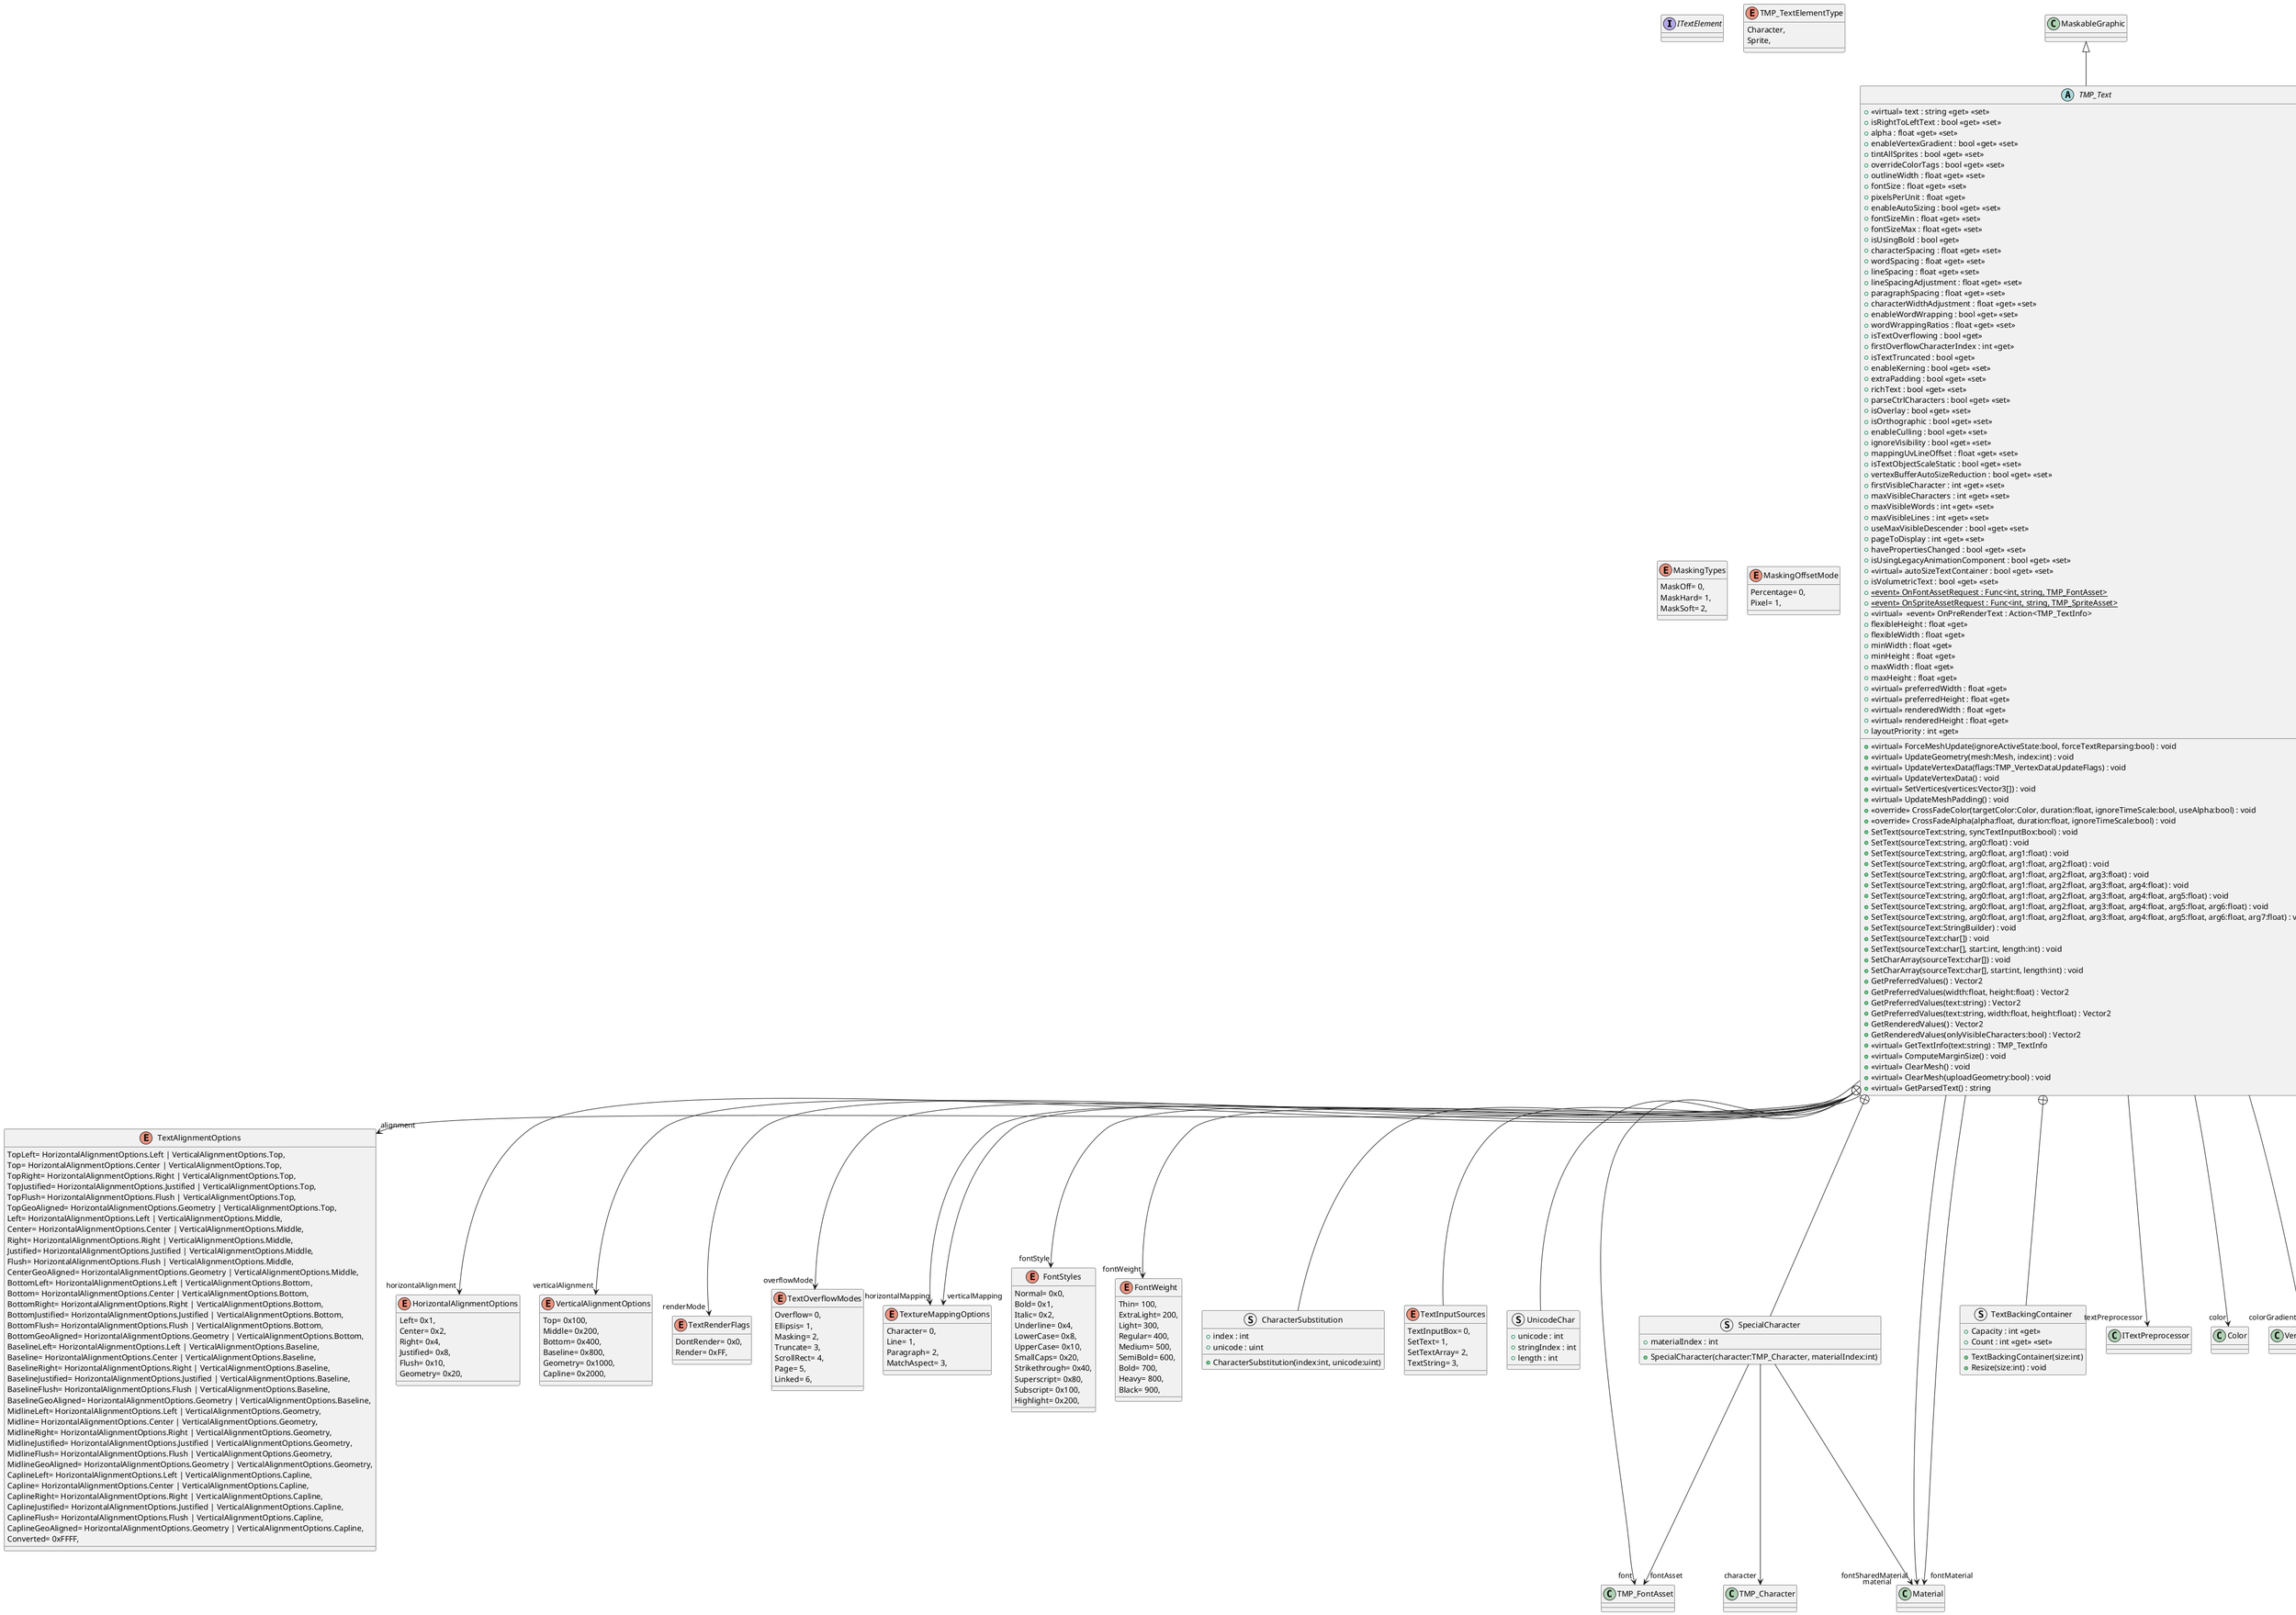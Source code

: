 @startuml
interface ITextElement {
}
enum TextAlignmentOptions {
    TopLeft= HorizontalAlignmentOptions.Left | VerticalAlignmentOptions.Top,
    Top= HorizontalAlignmentOptions.Center | VerticalAlignmentOptions.Top,
    TopRight= HorizontalAlignmentOptions.Right | VerticalAlignmentOptions.Top,
    TopJustified= HorizontalAlignmentOptions.Justified | VerticalAlignmentOptions.Top,
    TopFlush= HorizontalAlignmentOptions.Flush | VerticalAlignmentOptions.Top,
    TopGeoAligned= HorizontalAlignmentOptions.Geometry | VerticalAlignmentOptions.Top,
    Left= HorizontalAlignmentOptions.Left | VerticalAlignmentOptions.Middle,
    Center= HorizontalAlignmentOptions.Center | VerticalAlignmentOptions.Middle,
    Right= HorizontalAlignmentOptions.Right | VerticalAlignmentOptions.Middle,
    Justified= HorizontalAlignmentOptions.Justified | VerticalAlignmentOptions.Middle,
    Flush= HorizontalAlignmentOptions.Flush | VerticalAlignmentOptions.Middle,
    CenterGeoAligned= HorizontalAlignmentOptions.Geometry | VerticalAlignmentOptions.Middle,
    BottomLeft= HorizontalAlignmentOptions.Left | VerticalAlignmentOptions.Bottom,
    Bottom= HorizontalAlignmentOptions.Center | VerticalAlignmentOptions.Bottom,
    BottomRight= HorizontalAlignmentOptions.Right | VerticalAlignmentOptions.Bottom,
    BottomJustified= HorizontalAlignmentOptions.Justified | VerticalAlignmentOptions.Bottom,
    BottomFlush= HorizontalAlignmentOptions.Flush | VerticalAlignmentOptions.Bottom,
    BottomGeoAligned= HorizontalAlignmentOptions.Geometry | VerticalAlignmentOptions.Bottom,
    BaselineLeft= HorizontalAlignmentOptions.Left | VerticalAlignmentOptions.Baseline,
    Baseline= HorizontalAlignmentOptions.Center | VerticalAlignmentOptions.Baseline,
    BaselineRight= HorizontalAlignmentOptions.Right | VerticalAlignmentOptions.Baseline,
    BaselineJustified= HorizontalAlignmentOptions.Justified | VerticalAlignmentOptions.Baseline,
    BaselineFlush= HorizontalAlignmentOptions.Flush | VerticalAlignmentOptions.Baseline,
    BaselineGeoAligned= HorizontalAlignmentOptions.Geometry | VerticalAlignmentOptions.Baseline,
    MidlineLeft= HorizontalAlignmentOptions.Left | VerticalAlignmentOptions.Geometry,
    Midline= HorizontalAlignmentOptions.Center | VerticalAlignmentOptions.Geometry,
    MidlineRight= HorizontalAlignmentOptions.Right | VerticalAlignmentOptions.Geometry,
    MidlineJustified= HorizontalAlignmentOptions.Justified | VerticalAlignmentOptions.Geometry,
    MidlineFlush= HorizontalAlignmentOptions.Flush | VerticalAlignmentOptions.Geometry,
    MidlineGeoAligned= HorizontalAlignmentOptions.Geometry | VerticalAlignmentOptions.Geometry,
    CaplineLeft= HorizontalAlignmentOptions.Left | VerticalAlignmentOptions.Capline,
    Capline= HorizontalAlignmentOptions.Center | VerticalAlignmentOptions.Capline,
    CaplineRight= HorizontalAlignmentOptions.Right | VerticalAlignmentOptions.Capline,
    CaplineJustified= HorizontalAlignmentOptions.Justified | VerticalAlignmentOptions.Capline,
    CaplineFlush= HorizontalAlignmentOptions.Flush | VerticalAlignmentOptions.Capline,
    CaplineGeoAligned= HorizontalAlignmentOptions.Geometry | VerticalAlignmentOptions.Capline,
    Converted= 0xFFFF,
}
enum HorizontalAlignmentOptions {
    Left= 0x1,
    Center= 0x2,
    Right= 0x4,
    Justified= 0x8,
    Flush= 0x10,
    Geometry= 0x20,
}
enum VerticalAlignmentOptions {
    Top= 0x100,
    Middle= 0x200,
    Bottom= 0x400,
    Baseline= 0x800,
    Geometry= 0x1000,
    Capline= 0x2000,
}
enum TextRenderFlags {
    DontRender= 0x0,
    Render= 0xFF,
}
enum TMP_TextElementType {
    Character,
    Sprite,
}
enum MaskingTypes {
    MaskOff= 0,
    MaskHard= 1,
    MaskSoft= 2,
}
enum TextOverflowModes {
    Overflow= 0,
    Ellipsis= 1,
    Masking= 2,
    Truncate= 3,
    ScrollRect= 4,
    Page= 5,
    Linked= 6,
}
enum MaskingOffsetMode {
    Percentage= 0,
    Pixel= 1,
}
enum TextureMappingOptions {
    Character= 0,
    Line= 1,
    Paragraph= 2,
    MatchAspect= 3,
}
enum FontStyles {
    Normal= 0x0,
    Bold= 0x1,
    Italic= 0x2,
    Underline= 0x4,
    LowerCase= 0x8,
    UpperCase= 0x10,
    SmallCaps= 0x20,
    Strikethrough= 0x40,
    Superscript= 0x80,
    Subscript= 0x100,
    Highlight= 0x200,
}
enum FontWeight {
    Thin= 100,
    ExtraLight= 200,
    Light= 300,
    Regular= 400,
    Medium= 500,
    SemiBold= 600,
    Bold= 700,
    Heavy= 800,
    Black= 900,
}
abstract class TMP_Text {
    + <<virtual>> text : string <<get>> <<set>>
    + isRightToLeftText : bool <<get>> <<set>>
    + alpha : float <<get>> <<set>>
    + enableVertexGradient : bool <<get>> <<set>>
    + tintAllSprites : bool <<get>> <<set>>
    + overrideColorTags : bool <<get>> <<set>>
    + outlineWidth : float <<get>> <<set>>
    + fontSize : float <<get>> <<set>>
    + pixelsPerUnit : float <<get>>
    + enableAutoSizing : bool <<get>> <<set>>
    + fontSizeMin : float <<get>> <<set>>
    + fontSizeMax : float <<get>> <<set>>
    + isUsingBold : bool <<get>>
    + characterSpacing : float <<get>> <<set>>
    + wordSpacing : float <<get>> <<set>>
    + lineSpacing : float <<get>> <<set>>
    + lineSpacingAdjustment : float <<get>> <<set>>
    + paragraphSpacing : float <<get>> <<set>>
    + characterWidthAdjustment : float <<get>> <<set>>
    + enableWordWrapping : bool <<get>> <<set>>
    + wordWrappingRatios : float <<get>> <<set>>
    + isTextOverflowing : bool <<get>>
    + firstOverflowCharacterIndex : int <<get>>
    + isTextTruncated : bool <<get>>
    + enableKerning : bool <<get>> <<set>>
    + extraPadding : bool <<get>> <<set>>
    + richText : bool <<get>> <<set>>
    + parseCtrlCharacters : bool <<get>> <<set>>
    + isOverlay : bool <<get>> <<set>>
    + isOrthographic : bool <<get>> <<set>>
    + enableCulling : bool <<get>> <<set>>
    + ignoreVisibility : bool <<get>> <<set>>
    + mappingUvLineOffset : float <<get>> <<set>>
    + isTextObjectScaleStatic : bool <<get>> <<set>>
    + vertexBufferAutoSizeReduction : bool <<get>> <<set>>
    + firstVisibleCharacter : int <<get>> <<set>>
    + maxVisibleCharacters : int <<get>> <<set>>
    + maxVisibleWords : int <<get>> <<set>>
    + maxVisibleLines : int <<get>> <<set>>
    + useMaxVisibleDescender : bool <<get>> <<set>>
    + pageToDisplay : int <<get>> <<set>>
    + havePropertiesChanged : bool <<get>> <<set>>
    + isUsingLegacyAnimationComponent : bool <<get>> <<set>>
    + <<virtual>> autoSizeTextContainer : bool <<get>> <<set>>
    + isVolumetricText : bool <<get>> <<set>>
    + {static}  <<event>> OnFontAssetRequest : Func<int, string, TMP_FontAsset> 
    + {static}  <<event>> OnSpriteAssetRequest : Func<int, string, TMP_SpriteAsset> 
    + <<virtual>>  <<event>> OnPreRenderText : Action<TMP_TextInfo> 
    + flexibleHeight : float <<get>>
    + flexibleWidth : float <<get>>
    + minWidth : float <<get>>
    + minHeight : float <<get>>
    + maxWidth : float <<get>>
    + maxHeight : float <<get>>
    + <<virtual>> preferredWidth : float <<get>>
    + <<virtual>> preferredHeight : float <<get>>
    + <<virtual>> renderedWidth : float <<get>>
    + <<virtual>> renderedHeight : float <<get>>
    + layoutPriority : int <<get>>
    + <<virtual>> ForceMeshUpdate(ignoreActiveState:bool, forceTextReparsing:bool) : void
    + <<virtual>> UpdateGeometry(mesh:Mesh, index:int) : void
    + <<virtual>> UpdateVertexData(flags:TMP_VertexDataUpdateFlags) : void
    + <<virtual>> UpdateVertexData() : void
    + <<virtual>> SetVertices(vertices:Vector3[]) : void
    + <<virtual>> UpdateMeshPadding() : void
    + <<override>> CrossFadeColor(targetColor:Color, duration:float, ignoreTimeScale:bool, useAlpha:bool) : void
    + <<override>> CrossFadeAlpha(alpha:float, duration:float, ignoreTimeScale:bool) : void
    + SetText(sourceText:string, syncTextInputBox:bool) : void
    + SetText(sourceText:string, arg0:float) : void
    + SetText(sourceText:string, arg0:float, arg1:float) : void
    + SetText(sourceText:string, arg0:float, arg1:float, arg2:float) : void
    + SetText(sourceText:string, arg0:float, arg1:float, arg2:float, arg3:float) : void
    + SetText(sourceText:string, arg0:float, arg1:float, arg2:float, arg3:float, arg4:float) : void
    + SetText(sourceText:string, arg0:float, arg1:float, arg2:float, arg3:float, arg4:float, arg5:float) : void
    + SetText(sourceText:string, arg0:float, arg1:float, arg2:float, arg3:float, arg4:float, arg5:float, arg6:float) : void
    + SetText(sourceText:string, arg0:float, arg1:float, arg2:float, arg3:float, arg4:float, arg5:float, arg6:float, arg7:float) : void
    + SetText(sourceText:StringBuilder) : void
    + SetText(sourceText:char[]) : void
    + SetText(sourceText:char[], start:int, length:int) : void
    + SetCharArray(sourceText:char[]) : void
    + SetCharArray(sourceText:char[], start:int, length:int) : void
    + GetPreferredValues() : Vector2
    + GetPreferredValues(width:float, height:float) : Vector2
    + GetPreferredValues(text:string) : Vector2
    + GetPreferredValues(text:string, width:float, height:float) : Vector2
    + GetRenderedValues() : Vector2
    + GetRenderedValues(onlyVisibleCharacters:bool) : Vector2
    + <<virtual>> GetTextInfo(text:string) : TMP_TextInfo
    + <<virtual>> ComputeMarginSize() : void
    + <<virtual>> ClearMesh() : void
    + <<virtual>> ClearMesh(uploadGeometry:bool) : void
    + <<virtual>> GetParsedText() : string
}
struct CharacterSubstitution {
    + index : int
    + unicode : uint
    + CharacterSubstitution(index:int, unicode:uint)
}
enum TextInputSources {
    TextInputBox= 0,
    SetText= 1,
    SetTextArray= 2,
    TextString= 3,
}
struct UnicodeChar {
    + unicode : int
    + stringIndex : int
    + length : int
}
struct SpecialCharacter {
    + materialIndex : int
    + SpecialCharacter(character:TMP_Character, materialIndex:int)
}
struct TextBackingContainer {
    + Capacity : int <<get>>
    + Count : int <<get>> <<set>>
    + TextBackingContainer(size:int)
    + Resize(size:int) : void
}
MaskableGraphic <|-- TMP_Text
TMP_Text --> "textPreprocessor" ITextPreprocessor
TMP_Text --> "font" TMP_FontAsset
TMP_Text --> "fontSharedMaterial" Material
TMP_Text --> "fontMaterial" Material
TMP_Text --> "color" Color
TMP_Text --> "colorGradient" VertexGradient
TMP_Text --> "colorGradientPreset" TMP_ColorGradient
TMP_Text --> "spriteAsset" TMP_SpriteAsset
TMP_Text --> "styleSheet" TMP_StyleSheet
TMP_Text --> "textStyle" TMP_Style
TMP_Text --> "faceColor" Color32
TMP_Text --> "outlineColor" Color32
TMP_Text --> "fontWeight" FontWeight
TMP_Text --> "fontStyle" FontStyles
TMP_Text --> "horizontalAlignment" HorizontalAlignmentOptions
TMP_Text --> "verticalAlignment" VerticalAlignmentOptions
TMP_Text --> "alignment" TextAlignmentOptions
TMP_Text --> "overflowMode" TextOverflowModes
TMP_Text --> "linkedTextComponent" TMP_Text
TMP_Text --> "horizontalMapping" TextureMappingOptions
TMP_Text --> "verticalMapping" TextureMappingOptions
TMP_Text --> "renderMode" TextRenderFlags
TMP_Text --> "geometrySortingOrder" VertexSortingOrder
TMP_Text --> "margin" Vector4
TMP_Text --> "textInfo" TMP_TextInfo
TMP_Text --> "transform" Transform
TMP_Text --> "rectTransform" RectTransform
TMP_Text --> "mesh" Mesh
TMP_Text --> "bounds" Bounds
TMP_Text --> "textBounds" Bounds
TMP_Text +-- CharacterSubstitution
TMP_Text +-- TextInputSources
TMP_Text +-- UnicodeChar
TMP_Text +-- SpecialCharacter
SpecialCharacter --> "character" TMP_Character
SpecialCharacter --> "fontAsset" TMP_FontAsset
SpecialCharacter --> "material" Material
TMP_Text +-- TextBackingContainer
@enduml

